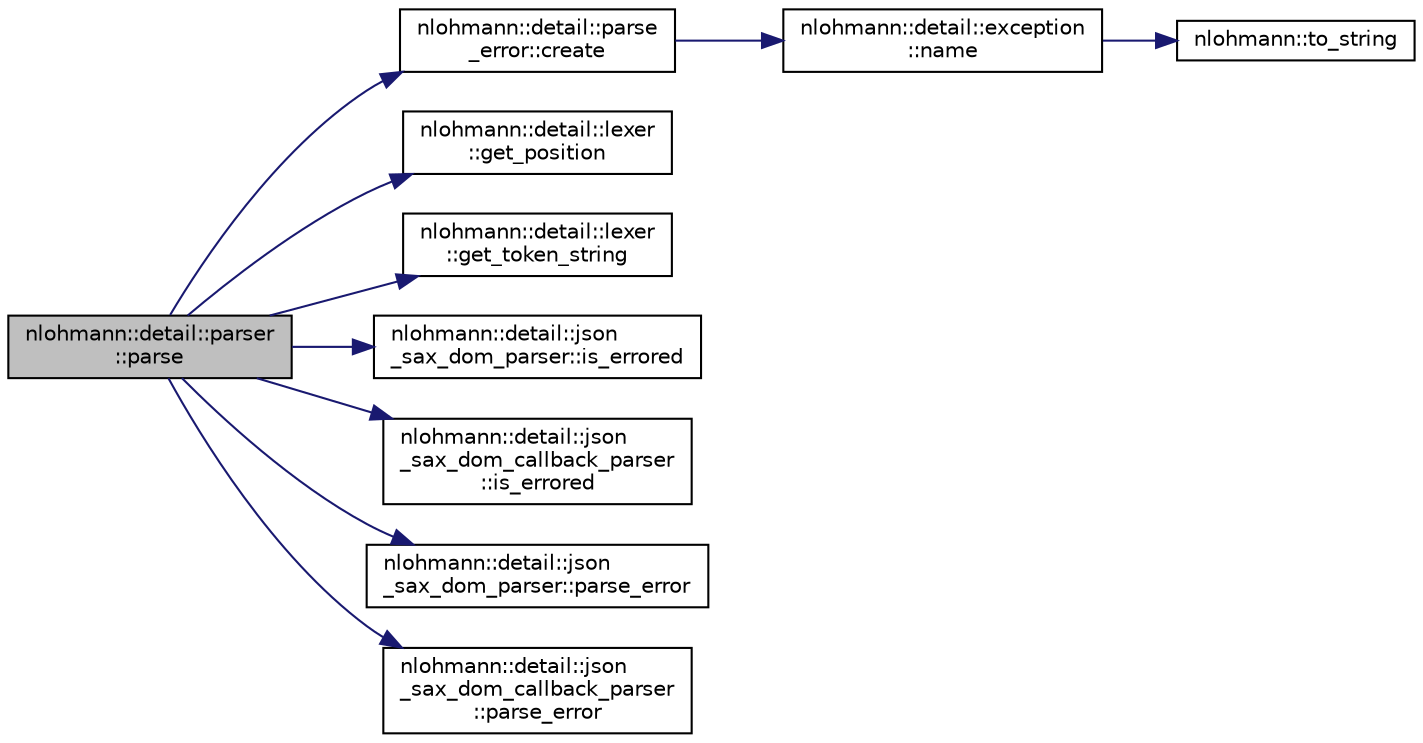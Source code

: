 digraph "nlohmann::detail::parser::parse"
{
 // LATEX_PDF_SIZE
  edge [fontname="Helvetica",fontsize="10",labelfontname="Helvetica",labelfontsize="10"];
  node [fontname="Helvetica",fontsize="10",shape=record];
  rankdir="LR";
  Node1 [label="nlohmann::detail::parser\l::parse",height=0.2,width=0.4,color="black", fillcolor="grey75", style="filled", fontcolor="black",tooltip="public parser interface"];
  Node1 -> Node2 [color="midnightblue",fontsize="10",style="solid"];
  Node2 [label="nlohmann::detail::parse\l_error::create",height=0.2,width=0.4,color="black", fillcolor="white", style="filled",URL="$classnlohmann_1_1detail_1_1parse__error.html#a137ea4d27de45d8a844fd13451d40f3d",tooltip="create a parse error exception"];
  Node2 -> Node3 [color="midnightblue",fontsize="10",style="solid"];
  Node3 [label="nlohmann::detail::exception\l::name",height=0.2,width=0.4,color="black", fillcolor="white", style="filled",URL="$classnlohmann_1_1detail_1_1exception.html#abf41a7e9178356314082284e6cfea278",tooltip=" "];
  Node3 -> Node4 [color="midnightblue",fontsize="10",style="solid"];
  Node4 [label="nlohmann::to_string",height=0.2,width=0.4,color="black", fillcolor="white", style="filled",URL="$namespacenlohmann.html#a6ce645a0b8717757e096a5b5773b7a16",tooltip="user-defined to_string function for JSON values"];
  Node1 -> Node5 [color="midnightblue",fontsize="10",style="solid"];
  Node5 [label="nlohmann::detail::lexer\l::get_position",height=0.2,width=0.4,color="black", fillcolor="white", style="filled",URL="$classnlohmann_1_1detail_1_1lexer.html#a948c80b8bd8a3095b544e4655e1ca37e",tooltip="return position of last read token"];
  Node1 -> Node6 [color="midnightblue",fontsize="10",style="solid"];
  Node6 [label="nlohmann::detail::lexer\l::get_token_string",height=0.2,width=0.4,color="black", fillcolor="white", style="filled",URL="$classnlohmann_1_1detail_1_1lexer.html#ae000b7571480e528dee4b281f63d5b15",tooltip=" "];
  Node1 -> Node7 [color="midnightblue",fontsize="10",style="solid"];
  Node7 [label="nlohmann::detail::json\l_sax_dom_parser::is_errored",height=0.2,width=0.4,color="black", fillcolor="white", style="filled",URL="$classnlohmann_1_1detail_1_1json__sax__dom__parser.html#ad1b9f3681fadbbb2e0127f5c8a99c662",tooltip=" "];
  Node1 -> Node8 [color="midnightblue",fontsize="10",style="solid"];
  Node8 [label="nlohmann::detail::json\l_sax_dom_callback_parser\l::is_errored",height=0.2,width=0.4,color="black", fillcolor="white", style="filled",URL="$classnlohmann_1_1detail_1_1json__sax__dom__callback__parser.html#a167fd9bf385d3d08bcbbba8a927c0eff",tooltip=" "];
  Node1 -> Node9 [color="midnightblue",fontsize="10",style="solid"];
  Node9 [label="nlohmann::detail::json\l_sax_dom_parser::parse_error",height=0.2,width=0.4,color="black", fillcolor="white", style="filled",URL="$classnlohmann_1_1detail_1_1json__sax__dom__parser.html#a7bc7d26e6a6f30185310de42cb2e820d",tooltip=" "];
  Node1 -> Node10 [color="midnightblue",fontsize="10",style="solid"];
  Node10 [label="nlohmann::detail::json\l_sax_dom_callback_parser\l::parse_error",height=0.2,width=0.4,color="black", fillcolor="white", style="filled",URL="$classnlohmann_1_1detail_1_1json__sax__dom__callback__parser.html#afb54d6937ee5d5a40e1db94422998aec",tooltip=" "];
}
